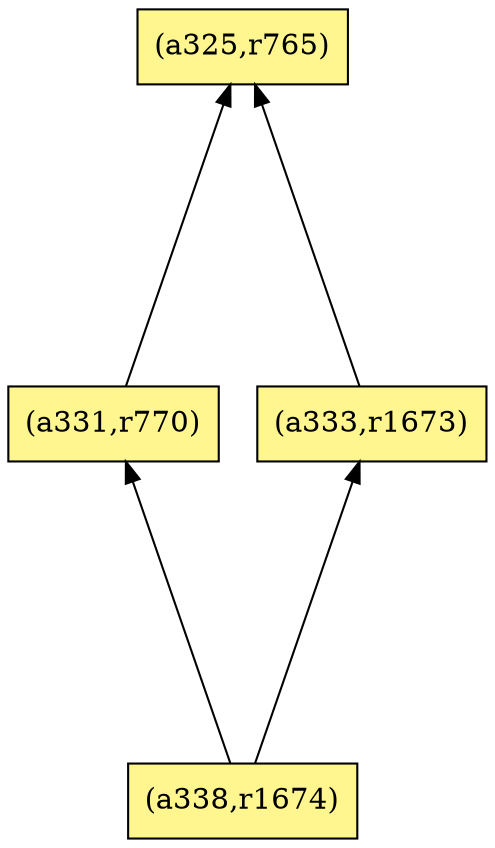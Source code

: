 digraph G {
rankdir=BT;ranksep="2.0";
"(a331,r770)" [shape=record,fillcolor=khaki1,style=filled,label="{(a331,r770)}"];
"(a325,r765)" [shape=record,fillcolor=khaki1,style=filled,label="{(a325,r765)}"];
"(a338,r1674)" [shape=record,fillcolor=khaki1,style=filled,label="{(a338,r1674)}"];
"(a333,r1673)" [shape=record,fillcolor=khaki1,style=filled,label="{(a333,r1673)}"];
"(a331,r770)" -> "(a325,r765)"
"(a338,r1674)" -> "(a331,r770)"
"(a338,r1674)" -> "(a333,r1673)"
"(a333,r1673)" -> "(a325,r765)"
}